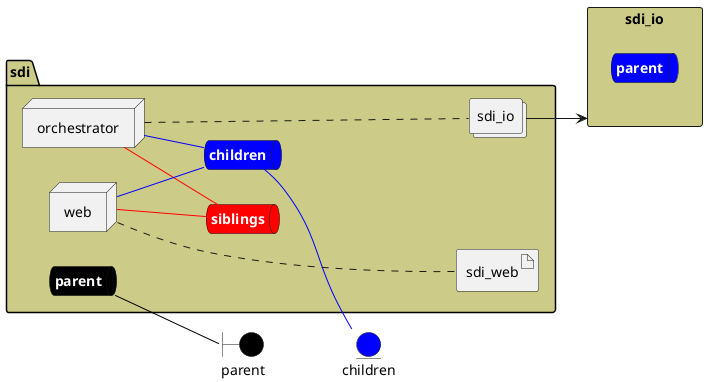 @startuml

left to right direction


boundary parent #black


entity children #blue

rectangle "sdi_io" as sdi_ioStack #cccc88 {
    queue sdi_ioStacksnet #blue [
        <b><color:white>parent</color></b>
    ]
}



package "sdi" #cccc88 {
    queue parentnet #black [
            <b><color:white>parent</color></b>
    ]
    
    parentnet -[#black]- parent
    
    queue childrennet #blue [
            <b><color:white>children</color></b>
    ]
    
    childrennet -[#blue]- children
    
    queue siblingsnet #red [
            <b><color:white>siblings</color></b>
    ]
    

node "orchestrator" as orchestratorService
node "web" as webService

        collections "sdi_io" as sdi_ioimage
    
        artifact "sdi_web" as sdi_webimage
    
}

orchestratorService -[#blue]- childrennet

orchestratorService -[#red]- siblingsnet

webService -[#blue]- childrennet

webService -[#red]- siblingsnet
orchestratorService .... sdi_ioimage
webService .... sdi_webimage

sdi_ioimage --> sdi_ioStack
    

@enduml
